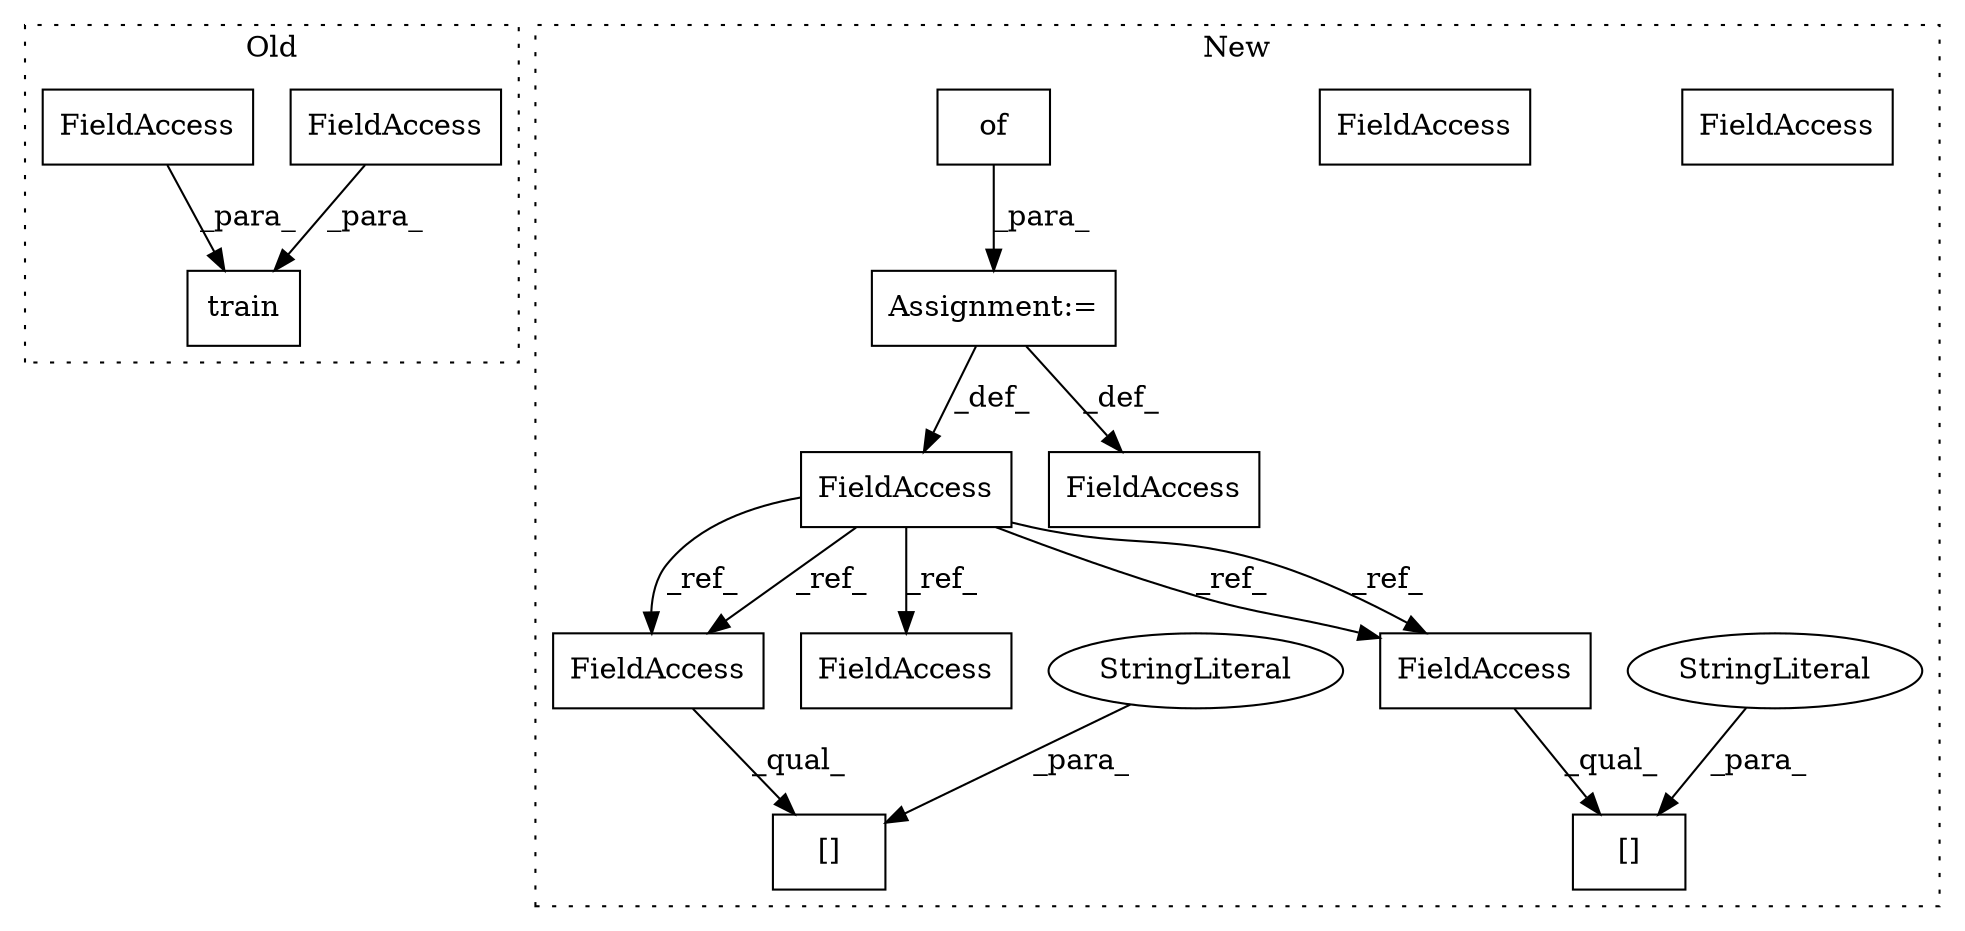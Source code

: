 digraph G {
subgraph cluster0 {
1 [label="train" a="32" s="5142,5174" l="6,1" shape="box"];
5 [label="FieldAccess" a="22" s="5166" l="8" shape="box"];
6 [label="FieldAccess" a="22" s="5156" l="9" shape="box"];
label = "Old";
style="dotted";
}
subgraph cluster1 {
2 [label="[]" a="2" s="6165,6177" l="7,1" shape="box"];
3 [label="FieldAccess" a="22" s="5776" l="6" shape="box"];
4 [label="StringLiteral" a="45" s="6172" l="5" shape="ellipse"];
7 [label="FieldAccess" a="22" s="6179" l="6" shape="box"];
8 [label="[]" a="2" s="6179,6191" l="7,1" shape="box"];
9 [label="FieldAccess" a="22" s="6165" l="6" shape="box"];
10 [label="FieldAccess" a="22" s="5890" l="6" shape="box"];
11 [label="of" a="32" s="5787,5819" l="3,1" shape="box"];
12 [label="FieldAccess" a="22" s="5828" l="11" shape="box"];
13 [label="StringLiteral" a="45" s="6186" l="5" shape="ellipse"];
14 [label="Assignment:=" a="7" s="5782" l="1" shape="box"];
15 [label="FieldAccess" a="22" s="6165" l="6" shape="box"];
16 [label="FieldAccess" a="22" s="6179" l="6" shape="box"];
label = "New";
style="dotted";
}
3 -> 16 [label="_ref_"];
3 -> 15 [label="_ref_"];
3 -> 15 [label="_ref_"];
3 -> 16 [label="_ref_"];
3 -> 10 [label="_ref_"];
4 -> 2 [label="_para_"];
5 -> 1 [label="_para_"];
6 -> 1 [label="_para_"];
11 -> 14 [label="_para_"];
13 -> 8 [label="_para_"];
14 -> 3 [label="_def_"];
14 -> 12 [label="_def_"];
15 -> 2 [label="_qual_"];
16 -> 8 [label="_qual_"];
}